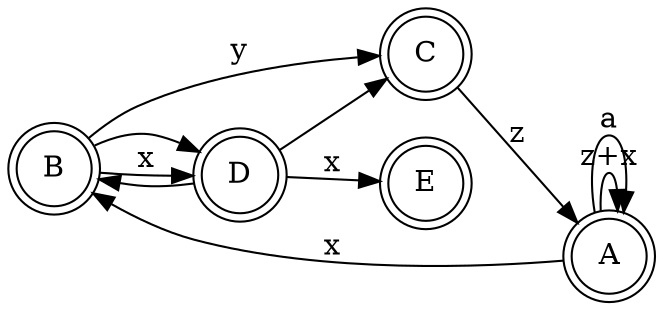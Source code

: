 digraph {
  rankdir=LR;
  node [shape = doublecircle,
  		peripheries = 2]; B C;
  node [shape = circle];
  START[label=A];
  START -> START[label="z+x"];
  START -> START[label=a];
  START -> B[label=x];
  B -> C[label=y];
  C -> START[label=z];
  B -> D;
  B -> D[label=x];
  D -> {B; C}
  D -> E[label=x];
}